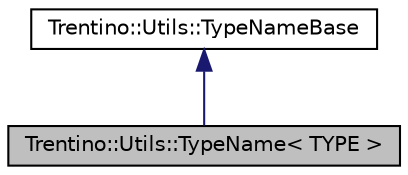 digraph G
{
  edge [fontname="Helvetica",fontsize="10",labelfontname="Helvetica",labelfontsize="10"];
  node [fontname="Helvetica",fontsize="10",shape=record];
  Node1 [label="Trentino::Utils::TypeName\< TYPE \>",height=0.2,width=0.4,color="black", fillcolor="grey75", style="filled" fontcolor="black"];
  Node2 -> Node1 [dir="back",color="midnightblue",fontsize="10",style="solid",fontname="Helvetica"];
  Node2 [label="Trentino::Utils::TypeNameBase",height=0.2,width=0.4,color="black", fillcolor="white", style="filled",URL="$class_trentino_1_1_utils_1_1_type_name_base.html",tooltip="Baseclass for unmangling type by RTTI."];
}

